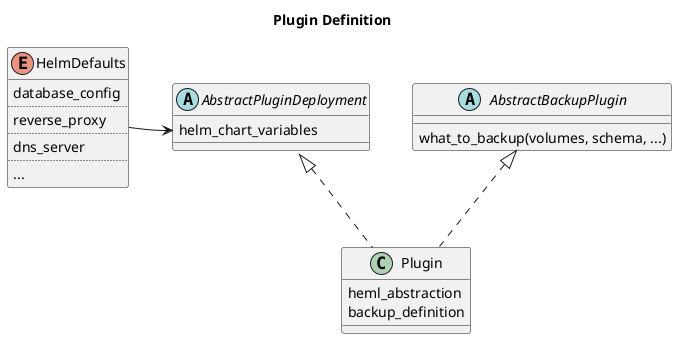 @startuml
title Plugin Definition

enum HelmDefaults {
    database_config
    ..
    reverse_proxy
    ..
    dns_server
    ..
    ...
}

abstract class AbstractPluginDeployment {
    helm_chart_variables 
}

HelmDefaults -> AbstractPluginDeployment::helm_chart_variables

abstract class AbstractBackupPlugin {
    what_to_backup(volumes, schema, ...)
}

class Plugin implements AbstractPluginDeployment, AbstractBackupPlugin {
    heml_abstraction
    backup_definition
}

@enduml